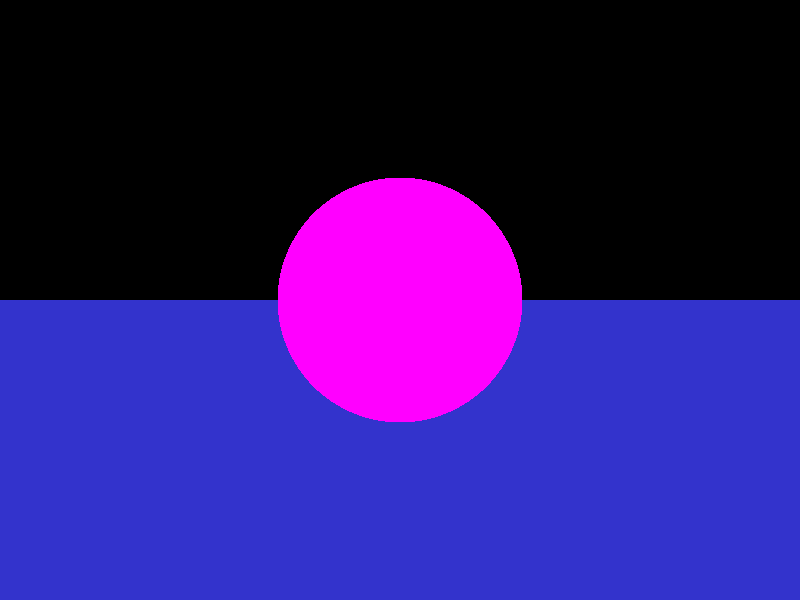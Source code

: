 // cs174, assignment 1 sample file (RIGHT HANDED)

camera {
   location  <0, 0, 14>
   up        <0,  1,  0>
   right     <1.33333, 0,  0>
   look_at   <0, 0, 0>
}


light_source {<-100, 100, 100> color rgb <1.5, 1.5, 1.5>}
//light_source {<100, 0, 0> color rgb <1.5, 1.5, 1.5>}

sphere { <0, 0, 4>, 2
   pigment { color rgb <1.0, 0.0, 1.0>}
   finish {ambient 0.2 diffuse 0.4 specular 0.2}
   translate <0, 0, 0>
}

plane {<0, 1, 0>, -4
   pigment {color rgb <0.2, 0.2, 0.8>}
   finish {ambient 0.4 diffuse 0.8}
}
